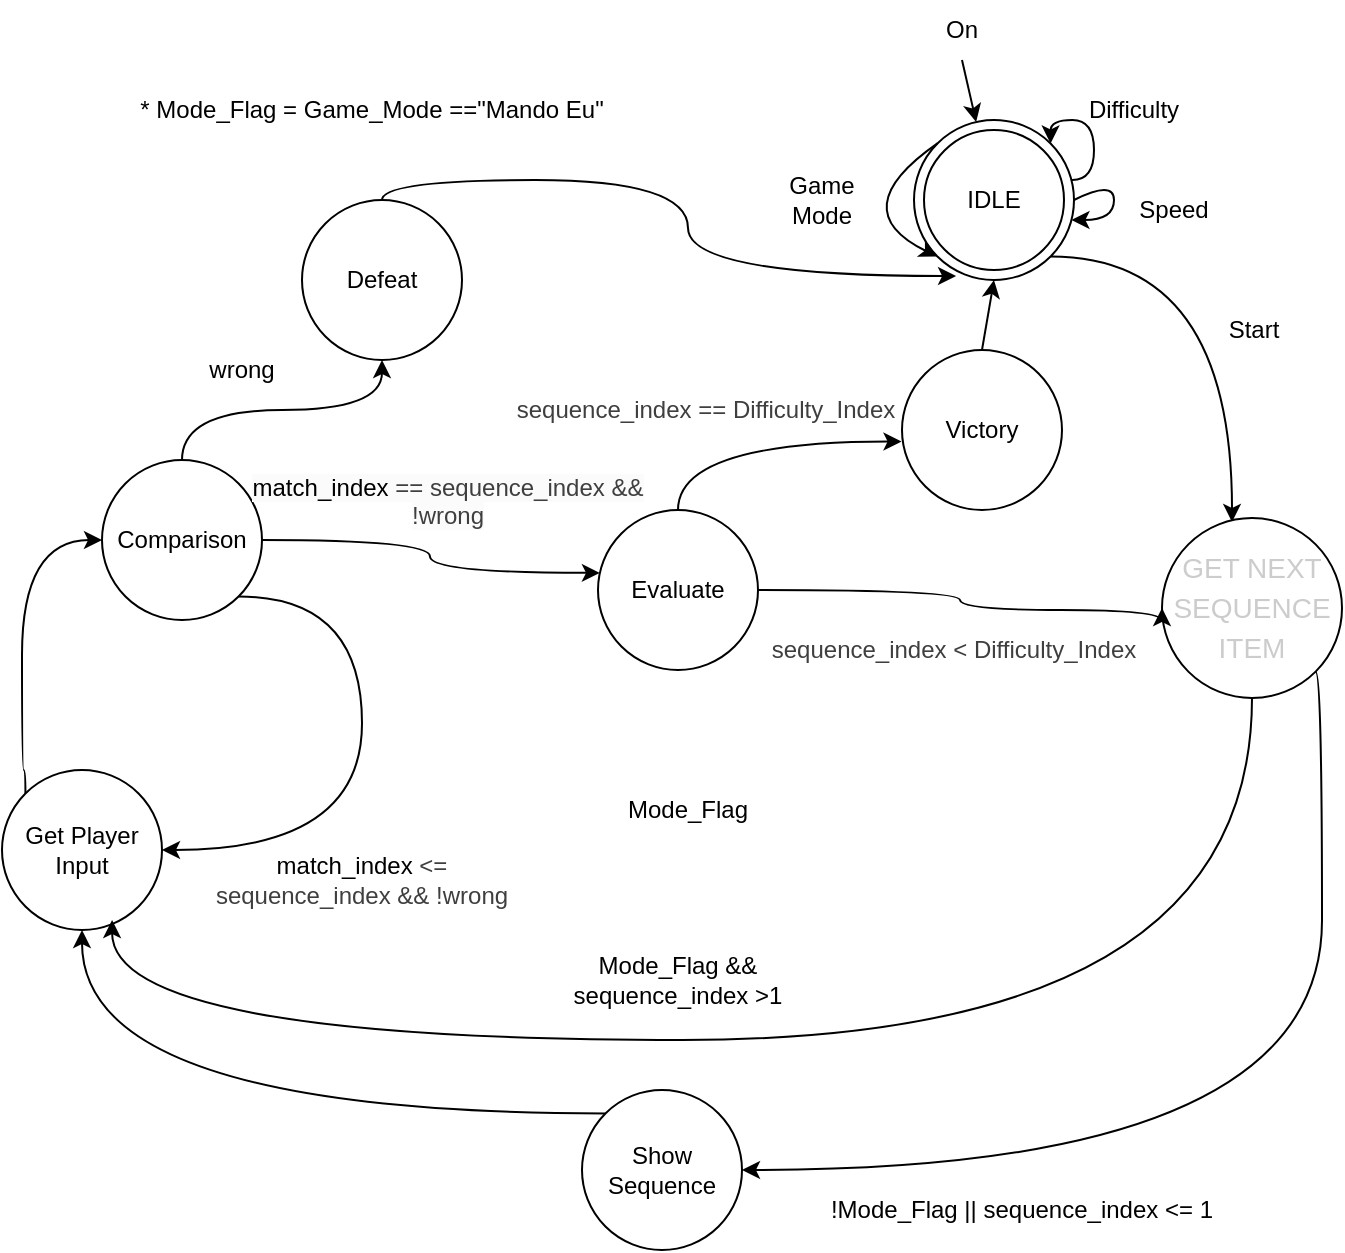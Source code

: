 <mxfile>
    <diagram id="-4mWrLIwjBXGjH04Tq0j" name="Page-1">
        <mxGraphModel dx="973" dy="732" grid="1" gridSize="10" guides="1" tooltips="1" connect="1" arrows="1" fold="1" page="1" pageScale="1" pageWidth="850" pageHeight="1100" math="0" shadow="0">
            <root>
                <mxCell id="0"/>
                <mxCell id="1" parent="0"/>
                <mxCell id="2" style="edgeStyle=orthogonalEdgeStyle;curved=1;html=1;exitX=1;exitY=0;exitDx=0;exitDy=0;entryX=1;entryY=0;entryDx=0;entryDy=0;" edge="1" parent="1" source="4" target="4">
                    <mxGeometry relative="1" as="geometry">
                        <mxPoint x="556" y="170" as="targetPoint"/>
                        <Array as="points">
                            <mxPoint x="534" y="220"/>
                            <mxPoint x="556" y="220"/>
                            <mxPoint x="556" y="190"/>
                            <mxPoint x="534" y="190"/>
                        </Array>
                    </mxGeometry>
                </mxCell>
                <mxCell id="3" style="edgeStyle=orthogonalEdgeStyle;curved=1;html=1;exitX=1;exitY=1;exitDx=0;exitDy=0;entryX=0.389;entryY=0.022;entryDx=0;entryDy=0;entryPerimeter=0;" edge="1" parent="1" source="4" target="23">
                    <mxGeometry relative="1" as="geometry">
                        <mxPoint x="606" y="330" as="targetPoint"/>
                    </mxGeometry>
                </mxCell>
                <mxCell id="4" value="IDLE" style="ellipse;whiteSpace=wrap;html=1;" vertex="1" parent="1">
                    <mxGeometry x="466" y="190" width="80" height="80" as="geometry"/>
                </mxCell>
                <mxCell id="5" style="edgeStyle=orthogonalEdgeStyle;curved=1;html=1;exitX=1;exitY=0.5;exitDx=0;exitDy=0;" edge="1" parent="1" source="4" target="4">
                    <mxGeometry relative="1" as="geometry"/>
                </mxCell>
                <mxCell id="6" value="Speed" style="text;strokeColor=none;align=center;fillColor=none;html=1;verticalAlign=middle;whiteSpace=wrap;rounded=0;" vertex="1" parent="1">
                    <mxGeometry x="566" y="220" width="60" height="30" as="geometry"/>
                </mxCell>
                <mxCell id="7" value="Difficulty" style="text;strokeColor=none;align=center;fillColor=none;html=1;verticalAlign=middle;whiteSpace=wrap;rounded=0;" vertex="1" parent="1">
                    <mxGeometry x="546" y="170" width="60" height="30" as="geometry"/>
                </mxCell>
                <mxCell id="8" value="Game Mode" style="text;strokeColor=none;align=center;fillColor=none;html=1;verticalAlign=middle;whiteSpace=wrap;rounded=0;" vertex="1" parent="1">
                    <mxGeometry x="390" y="215" width="60" height="30" as="geometry"/>
                </mxCell>
                <mxCell id="9" style="edgeStyle=orthogonalEdgeStyle;curved=1;html=1;exitX=0;exitY=0;exitDx=0;exitDy=0;entryX=0;entryY=0.5;entryDx=0;entryDy=0;" edge="1" parent="1" source="10" target="17">
                    <mxGeometry relative="1" as="geometry">
                        <Array as="points">
                            <mxPoint x="22" y="515"/>
                            <mxPoint x="20" y="515"/>
                            <mxPoint x="20" y="400"/>
                        </Array>
                    </mxGeometry>
                </mxCell>
                <mxCell id="10" value="Get Player Input" style="ellipse;whiteSpace=wrap;html=1;" vertex="1" parent="1">
                    <mxGeometry x="10" y="515" width="80" height="80" as="geometry"/>
                </mxCell>
                <mxCell id="11" value="Start" style="text;strokeColor=none;align=center;fillColor=none;html=1;verticalAlign=middle;whiteSpace=wrap;rounded=0;" vertex="1" parent="1">
                    <mxGeometry x="606" y="280" width="60" height="30" as="geometry"/>
                </mxCell>
                <mxCell id="12" style="edgeStyle=orthogonalEdgeStyle;curved=1;html=1;exitX=1;exitY=1;exitDx=0;exitDy=0;entryX=1;entryY=0.5;entryDx=0;entryDy=0;" edge="1" parent="1" source="23" target="14">
                    <mxGeometry relative="1" as="geometry">
                        <mxPoint x="620" y="685.0" as="sourcePoint"/>
                        <Array as="points">
                            <mxPoint x="670" y="466"/>
                            <mxPoint x="670" y="715"/>
                        </Array>
                    </mxGeometry>
                </mxCell>
                <mxCell id="13" style="edgeStyle=orthogonalEdgeStyle;curved=1;html=1;exitX=0;exitY=0;exitDx=0;exitDy=0;" edge="1" parent="1" source="14" target="10">
                    <mxGeometry relative="1" as="geometry"/>
                </mxCell>
                <mxCell id="14" value="Show Sequence" style="ellipse;whiteSpace=wrap;html=1;" vertex="1" parent="1">
                    <mxGeometry x="300" y="675" width="80" height="80" as="geometry"/>
                </mxCell>
                <mxCell id="15" style="edgeStyle=orthogonalEdgeStyle;curved=1;html=1;exitX=0.5;exitY=0;exitDx=0;exitDy=0;" edge="1" parent="1" source="17" target="18">
                    <mxGeometry relative="1" as="geometry">
                        <mxPoint x="290" y="380" as="targetPoint"/>
                    </mxGeometry>
                </mxCell>
                <mxCell id="16" style="edgeStyle=orthogonalEdgeStyle;curved=1;html=1;exitX=1;exitY=1;exitDx=0;exitDy=0;entryX=1;entryY=0.5;entryDx=0;entryDy=0;" edge="1" parent="1" source="17" target="10">
                    <mxGeometry relative="1" as="geometry">
                        <Array as="points">
                            <mxPoint x="190" y="428"/>
                            <mxPoint x="190" y="555"/>
                        </Array>
                    </mxGeometry>
                </mxCell>
                <mxCell id="17" value="Comparison" style="ellipse;whiteSpace=wrap;html=1;" vertex="1" parent="1">
                    <mxGeometry x="60" y="360" width="80" height="80" as="geometry"/>
                </mxCell>
                <mxCell id="18" value="Defeat" style="ellipse;whiteSpace=wrap;html=1;" vertex="1" parent="1">
                    <mxGeometry x="160" y="230" width="80" height="80" as="geometry"/>
                </mxCell>
                <mxCell id="19" style="edgeStyle=none;html=1;exitX=0.5;exitY=0;exitDx=0;exitDy=0;entryX=0.5;entryY=1;entryDx=0;entryDy=0;" edge="1" parent="1" source="20" target="4">
                    <mxGeometry relative="1" as="geometry"/>
                </mxCell>
                <mxCell id="20" value="Victory" style="ellipse;whiteSpace=wrap;html=1;" vertex="1" parent="1">
                    <mxGeometry x="460" y="305" width="80" height="80" as="geometry"/>
                </mxCell>
                <mxCell id="21" style="edgeStyle=orthogonalEdgeStyle;curved=1;html=1;exitX=0.5;exitY=0;exitDx=0;exitDy=0;entryX=0.263;entryY=0.975;entryDx=0;entryDy=0;entryPerimeter=0;" edge="1" parent="1" source="18" target="4">
                    <mxGeometry relative="1" as="geometry"/>
                </mxCell>
                <mxCell id="22" style="edgeStyle=orthogonalEdgeStyle;curved=1;html=1;exitX=0;exitY=0;exitDx=0;exitDy=0;entryX=0;entryY=1;entryDx=0;entryDy=0;" edge="1" parent="1" source="4" target="4">
                    <mxGeometry relative="1" as="geometry">
                        <Array as="points">
                            <mxPoint x="430" y="235"/>
                        </Array>
                    </mxGeometry>
                </mxCell>
                <mxCell id="23" value="&lt;div style=&quot;line-height: 19px; color: rgb(204, 204, 204);&quot;&gt;&lt;span style=&quot;font-size: 14px; white-space: pre;&quot;&gt;&lt;font face=&quot;Helvetica&quot;&gt;GET NEXT&lt;/font&gt;&lt;/span&gt;&lt;/div&gt;&lt;div style=&quot;line-height: 19px; color: rgb(204, 204, 204);&quot;&gt;&lt;span style=&quot;font-size: 14px; white-space: pre;&quot;&gt;&lt;font face=&quot;Helvetica&quot;&gt;SEQUENCE&lt;/font&gt;&lt;/span&gt;&lt;/div&gt;&lt;div style=&quot;line-height: 19px; color: rgb(204, 204, 204);&quot;&gt;&lt;span style=&quot;font-size: 14px; white-space: pre; background-color: transparent;&quot;&gt;&lt;font face=&quot;Helvetica&quot;&gt;ITEM&lt;/font&gt;&lt;/span&gt;&lt;/div&gt;" style="ellipse;whiteSpace=wrap;html=1;" vertex="1" parent="1">
                    <mxGeometry x="590" y="389" width="90" height="90" as="geometry"/>
                </mxCell>
                <mxCell id="24" value="Mode_Flag" style="text;strokeColor=none;align=center;fillColor=none;html=1;verticalAlign=middle;whiteSpace=wrap;rounded=0;" vertex="1" parent="1">
                    <mxGeometry x="310" y="520" width="86" height="30" as="geometry"/>
                </mxCell>
                <mxCell id="25" style="edgeStyle=orthogonalEdgeStyle;curved=1;html=1;exitX=1;exitY=0.5;exitDx=0;exitDy=0;entryX=0;entryY=0.5;entryDx=0;entryDy=0;" edge="1" parent="1" source="26" target="23">
                    <mxGeometry relative="1" as="geometry">
                        <Array as="points">
                            <mxPoint x="489" y="425"/>
                            <mxPoint x="489" y="435"/>
                        </Array>
                    </mxGeometry>
                </mxCell>
                <mxCell id="26" value="Evaluate" style="ellipse;whiteSpace=wrap;html=1;" vertex="1" parent="1">
                    <mxGeometry x="308" y="385" width="80" height="80" as="geometry"/>
                </mxCell>
                <mxCell id="27" style="edgeStyle=orthogonalEdgeStyle;curved=1;html=1;entryX=0.012;entryY=0.393;entryDx=0;entryDy=0;entryPerimeter=0;" edge="1" parent="1" source="17" target="26">
                    <mxGeometry relative="1" as="geometry"/>
                </mxCell>
                <mxCell id="28" value="&lt;span style=&quot;color: rgb(63, 63, 63);&quot;&gt;&lt;span style=&quot;color: rgb(0, 0, 0);&quot;&gt;match_index&lt;/span&gt;&amp;nbsp;&amp;lt;= sequence_index &amp;amp;&amp;amp; !wrong&lt;/span&gt;" style="text;strokeColor=none;align=center;fillColor=none;html=1;verticalAlign=middle;whiteSpace=wrap;rounded=0;" vertex="1" parent="1">
                    <mxGeometry x="110" y="555" width="160" height="30" as="geometry"/>
                </mxCell>
                <mxCell id="29" style="edgeStyle=orthogonalEdgeStyle;curved=1;html=1;exitX=0.5;exitY=0;exitDx=0;exitDy=0;entryX=-0.003;entryY=0.572;entryDx=0;entryDy=0;entryPerimeter=0;" edge="1" parent="1" source="26" target="20">
                    <mxGeometry relative="1" as="geometry"/>
                </mxCell>
                <mxCell id="30" value="&lt;span style=&quot;color: rgb(63, 63, 63);&quot;&gt;&lt;span style=&quot;scrollbar-color: light-dark(#e2e2e2, #4b4b4b)&lt;br/&gt;&#x9;&#x9;&#x9;&#x9;&#x9;light-dark(#fbfbfb, var(--dark-panel-color)); color: rgb(63, 63, 63);&quot;&gt;sequence&lt;/span&gt;&lt;span style=&quot;color: rgb(63, 63, 63);&quot;&gt;_index&lt;/span&gt;&amp;nbsp;== Difficulty_Index&lt;/span&gt;" style="text;strokeColor=none;align=center;fillColor=none;html=1;verticalAlign=middle;whiteSpace=wrap;rounded=0;" vertex="1" parent="1">
                    <mxGeometry x="264" y="320" width="196" height="30" as="geometry"/>
                </mxCell>
                <mxCell id="31" value="&lt;span style=&quot;color: rgb(63, 63, 63); font-family: Helvetica; font-size: 12px; font-style: normal; font-variant-ligatures: normal; font-variant-caps: normal; font-weight: 400; letter-spacing: normal; orphans: 2; text-indent: 0px; text-transform: none; widows: 2; word-spacing: 0px; -webkit-text-stroke-width: 0px; white-space: normal; background-color: rgb(251, 251, 251); text-decoration-thickness: initial; text-decoration-style: initial; text-decoration-color: initial; float: none; display: inline !important;&quot;&gt;&lt;span style=&quot;color: rgb(0, 0, 0);&quot;&gt;match_index&lt;/span&gt;&amp;nbsp;==&amp;nbsp;&lt;span style=&quot;color: rgb(63, 63, 63);&quot;&gt;sequence_index&lt;/span&gt;&amp;nbsp;&amp;amp;&amp;amp; !wrong&lt;/span&gt;" style="text;whiteSpace=wrap;html=1;align=center;" vertex="1" parent="1">
                    <mxGeometry x="158" y="360" width="150" height="40" as="geometry"/>
                </mxCell>
                <mxCell id="32" value="wrong" style="text;strokeColor=none;align=center;fillColor=none;html=1;verticalAlign=middle;whiteSpace=wrap;rounded=0;" vertex="1" parent="1">
                    <mxGeometry x="100" y="300" width="60" height="30" as="geometry"/>
                </mxCell>
                <mxCell id="33" value="* Mode_Flag = Game_Mode ==&quot;Mando Eu&quot;" style="text;strokeColor=none;align=center;fillColor=none;html=1;verticalAlign=middle;whiteSpace=wrap;rounded=0;" vertex="1" parent="1">
                    <mxGeometry x="70" y="170" width="250" height="30" as="geometry"/>
                </mxCell>
                <mxCell id="34" style="edgeStyle=none;html=1;exitX=0.5;exitY=1;exitDx=0;exitDy=0;" edge="1" parent="1" source="35" target="4">
                    <mxGeometry relative="1" as="geometry"/>
                </mxCell>
                <mxCell id="35" value="On" style="text;strokeColor=none;align=center;fillColor=none;html=1;verticalAlign=middle;whiteSpace=wrap;rounded=0;" vertex="1" parent="1">
                    <mxGeometry x="460" y="130" width="60" height="30" as="geometry"/>
                </mxCell>
                <mxCell id="36" value="IDLE" style="ellipse;whiteSpace=wrap;html=1;" vertex="1" parent="1">
                    <mxGeometry x="471" y="195" width="70" height="70" as="geometry"/>
                </mxCell>
                <mxCell id="37" style="edgeStyle=orthogonalEdgeStyle;curved=1;html=1;exitX=0.5;exitY=1;exitDx=0;exitDy=0;entryX=0.688;entryY=0.938;entryDx=0;entryDy=0;entryPerimeter=0;" edge="1" parent="1" source="23" target="10">
                    <mxGeometry relative="1" as="geometry">
                        <Array as="points">
                            <mxPoint x="635" y="650"/>
                            <mxPoint x="65" y="650"/>
                        </Array>
                    </mxGeometry>
                </mxCell>
                <mxCell id="38" value="Mode_Flag &amp;amp;&amp;amp; sequence_index &amp;gt;1" style="text;strokeColor=none;align=center;fillColor=none;html=1;verticalAlign=middle;whiteSpace=wrap;rounded=0;" vertex="1" parent="1">
                    <mxGeometry x="268" y="605" width="160" height="30" as="geometry"/>
                </mxCell>
                <mxCell id="39" value="!Mode_Flag || sequence_index &amp;lt;= 1" style="text;strokeColor=none;align=center;fillColor=none;html=1;verticalAlign=middle;whiteSpace=wrap;rounded=0;" vertex="1" parent="1">
                    <mxGeometry x="420" y="720" width="200" height="30" as="geometry"/>
                </mxCell>
                <mxCell id="40" value="&lt;span style=&quot;color: rgb(63, 63, 63);&quot;&gt;&lt;span style=&quot;scrollbar-color: light-dark(#e2e2e2, #4b4b4b)&lt;br/&gt;&#x9;&#x9;&#x9;&#x9;&#x9;light-dark(#fbfbfb, var(--dark-panel-color)); color: rgb(63, 63, 63);&quot;&gt;sequence&lt;/span&gt;&lt;span style=&quot;color: rgb(63, 63, 63);&quot;&gt;_index&lt;/span&gt;&amp;nbsp;&amp;lt; Difficulty_Index&lt;/span&gt;" style="text;strokeColor=none;align=center;fillColor=none;html=1;verticalAlign=middle;whiteSpace=wrap;rounded=0;" vertex="1" parent="1">
                    <mxGeometry x="388" y="440" width="196" height="30" as="geometry"/>
                </mxCell>
            </root>
        </mxGraphModel>
    </diagram>
</mxfile>